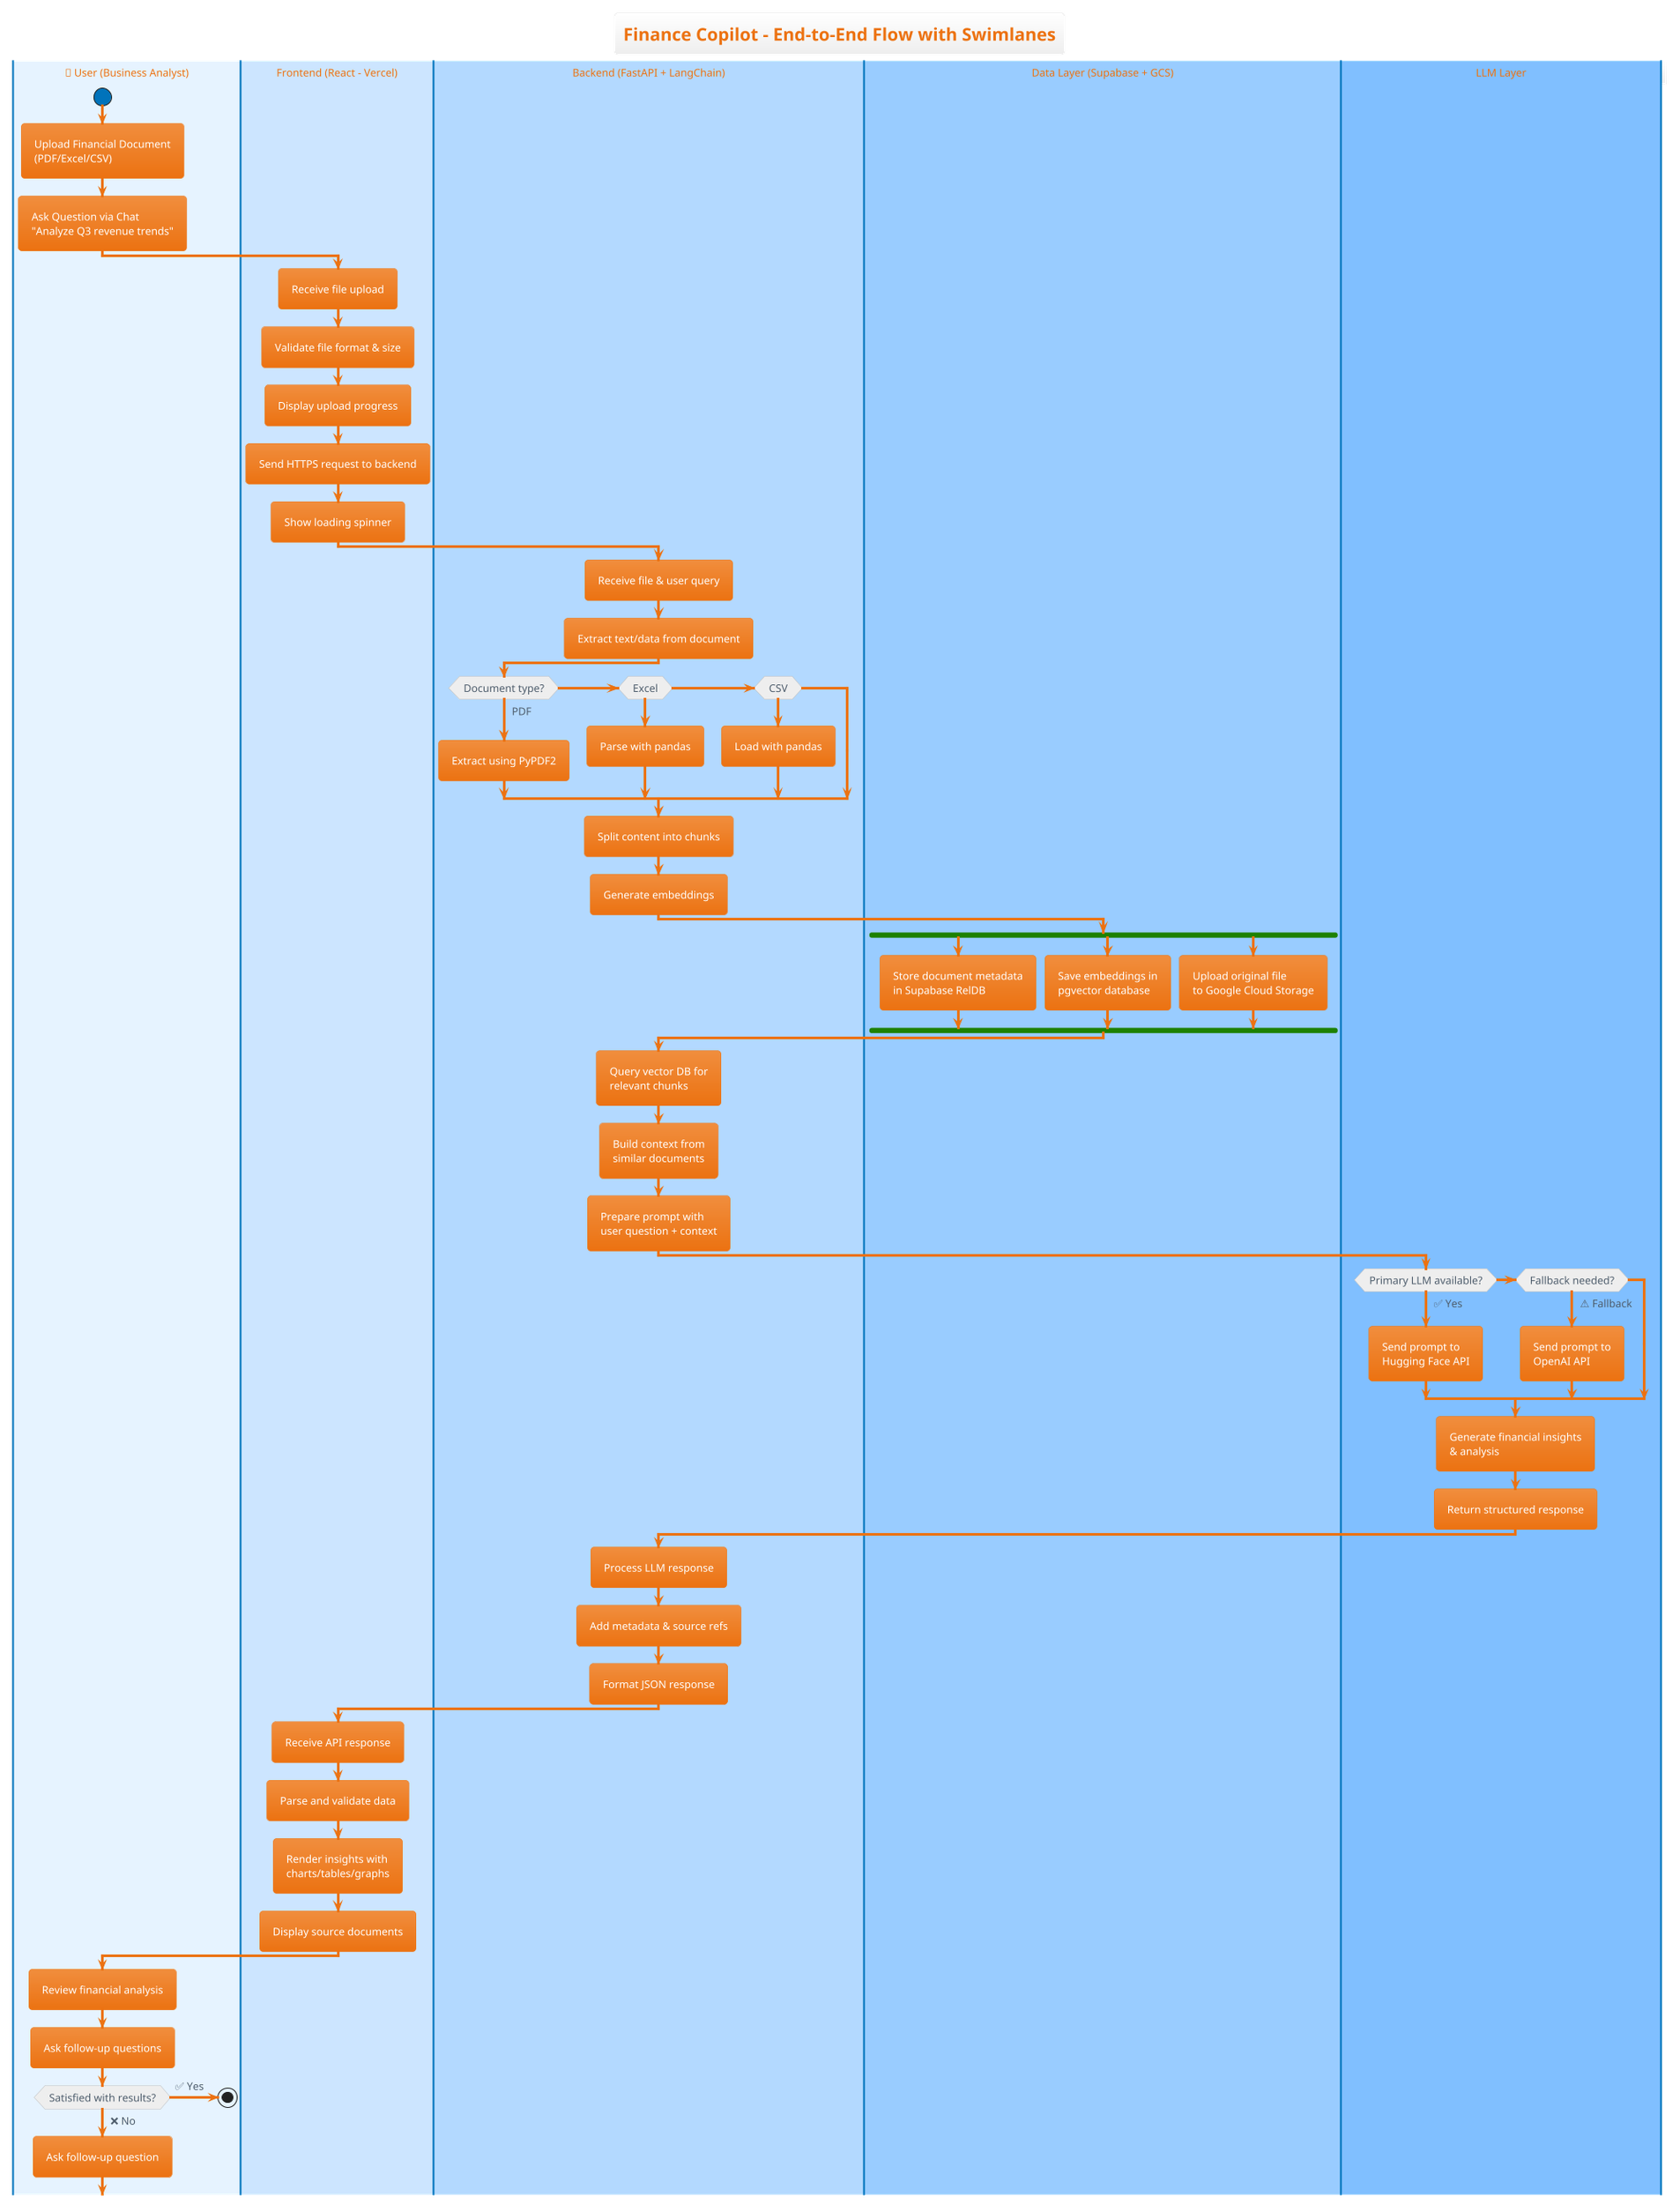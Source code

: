 @startuml
!theme aws-orange
title Finance Copilot - End-to-End Flow with Swimlanes

|#E6F3FF|👤 User (Business Analyst)|
start
:Upload Financial Document\n(PDF/Excel/CSV);
:Ask Question via Chat\n"Analyze Q3 revenue trends";

|#CCE5FF|Frontend (React - Vercel)|
:Receive file upload;
:Validate file format & size;
:Display upload progress;
:Send HTTPS request to backend;
:Show loading spinner;

|#B3D9FF|Backend (FastAPI + LangChain)|
:Receive file & user query;
:Extract text/data from document;
if (Document type?) then (PDF)
  :Extract using PyPDF2;
elseif (Excel) then 
  :Parse with pandas;
elseif (CSV) then
  :Load with pandas;
endif
:Split content into chunks;
:Generate embeddings;

|#99CCFF|Data Layer (Supabase + GCS)|
fork
  :Store document metadata\nin Supabase RelDB;
fork again
  :Save embeddings in\npgvector database;
fork again
  :Upload original file\nto Google Cloud Storage;
end fork

|#B3D9FF|Backend (FastAPI + LangChain)|
:Query vector DB for\nrelevant chunks;
:Build context from\nsimilar documents;
:Prepare prompt with\nuser question + context;

|#80BFFF|LLM Layer|
if (Primary LLM available?) then (✅ Yes)
  :Send prompt to\nHugging Face API;
elseif (Fallback needed?) then (⚠️ Fallback)
  :Send prompt to\nOpenAI API;
endif
:Generate financial insights\n& analysis;
:Return structured response;

|#B3D9FF|Backend (FastAPI + LangChain)|
:Process LLM response;
:Add metadata & source refs;
:Format JSON response;

|#CCE5FF|Frontend (React - Vercel)|
:Receive API response;
:Parse and validate data;
:Render insights with\ncharts/tables/graphs;
:Display source documents;

|#E6F3FF|👤 User (Business Analyst)|
:Review financial analysis;
:Ask follow-up questions;
if (Satisfied with results?) then (✅ Yes)
  stop
else (❌ No)
  :Ask follow-up question;
endif

@enduml